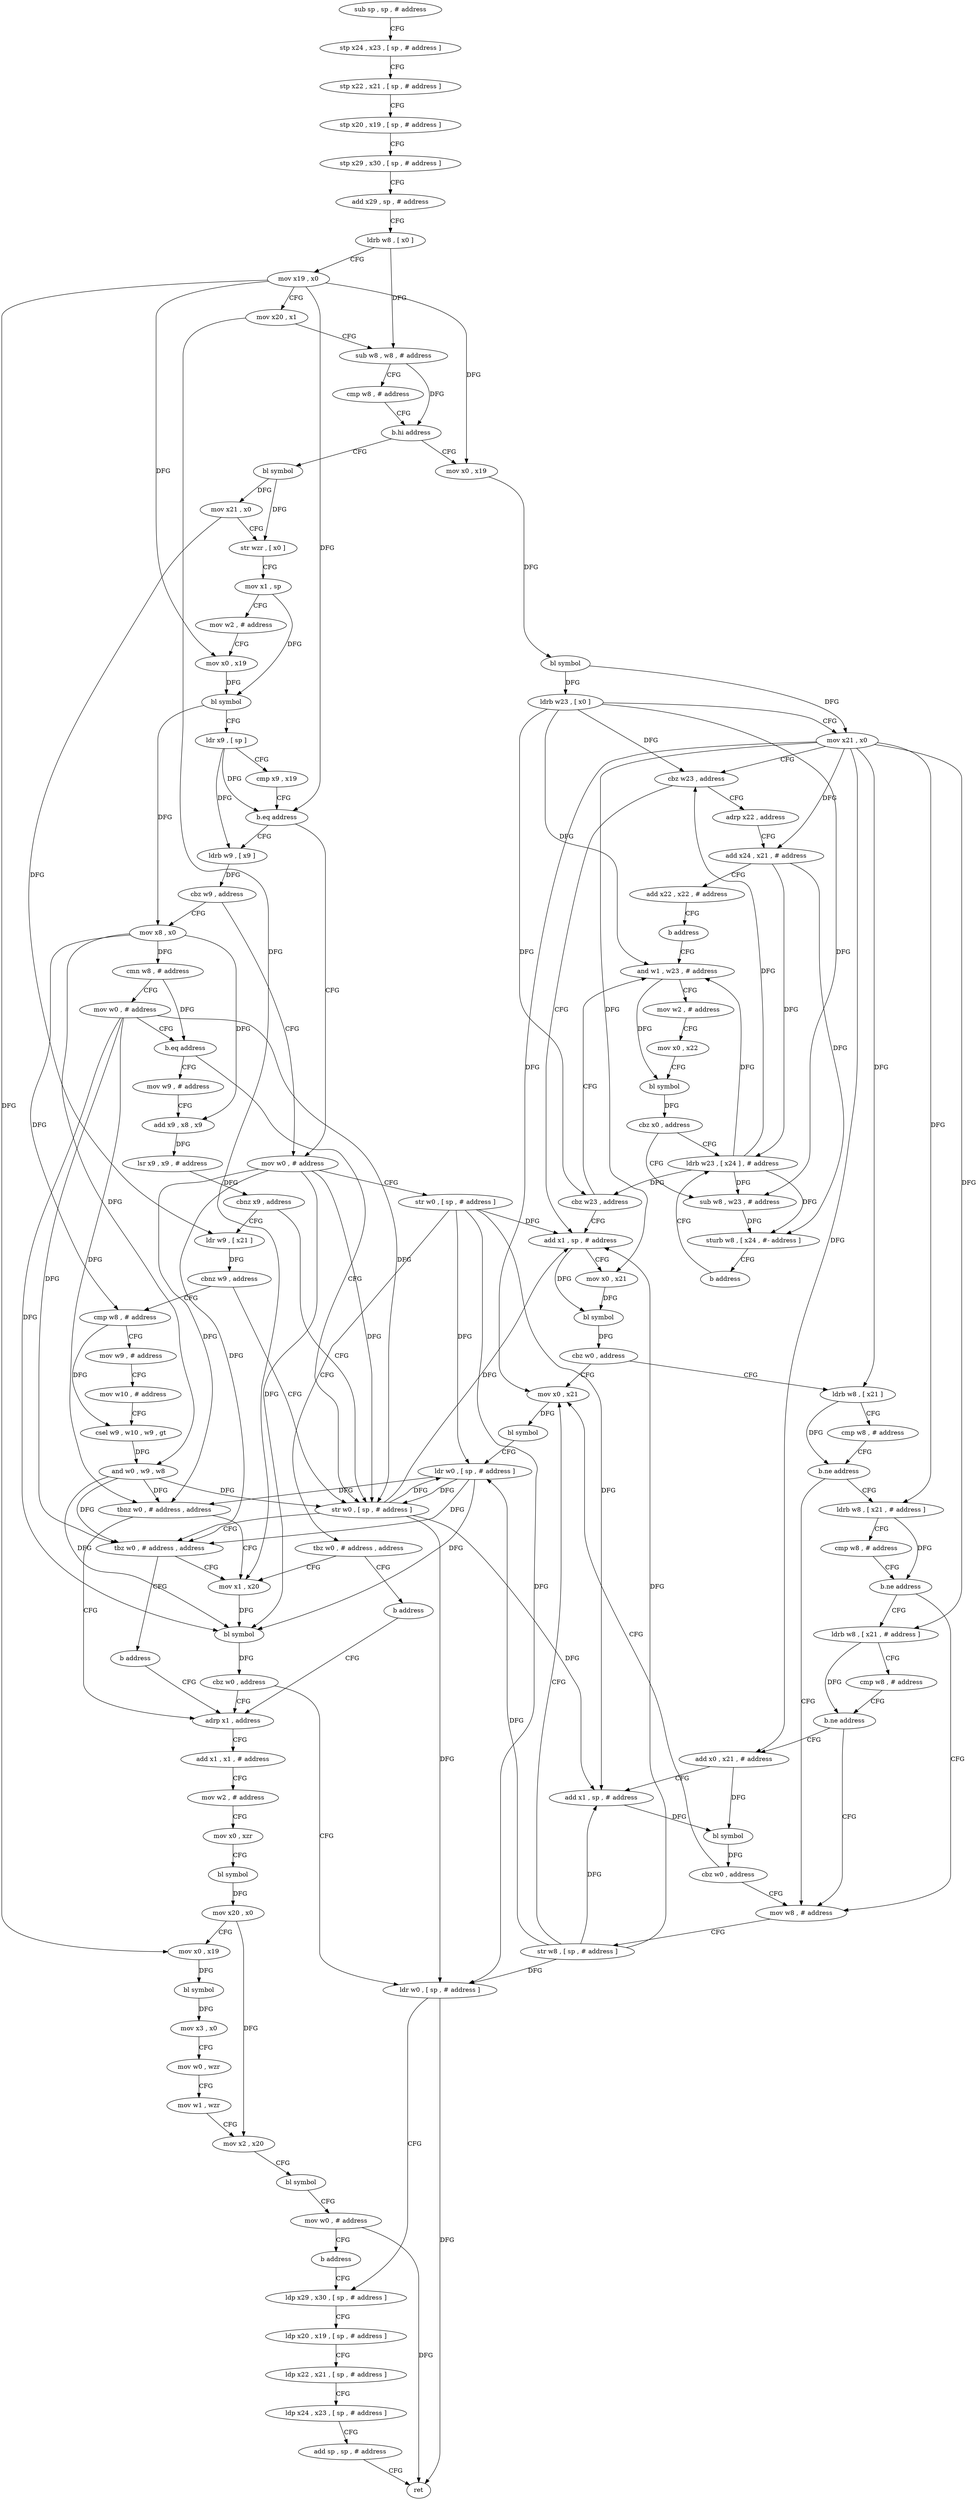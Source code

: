 digraph "func" {
"4202324" [label = "sub sp , sp , # address" ]
"4202328" [label = "stp x24 , x23 , [ sp , # address ]" ]
"4202332" [label = "stp x22 , x21 , [ sp , # address ]" ]
"4202336" [label = "stp x20 , x19 , [ sp , # address ]" ]
"4202340" [label = "stp x29 , x30 , [ sp , # address ]" ]
"4202344" [label = "add x29 , sp , # address" ]
"4202348" [label = "ldrb w8 , [ x0 ]" ]
"4202352" [label = "mov x19 , x0" ]
"4202356" [label = "mov x20 , x1" ]
"4202360" [label = "sub w8 , w8 , # address" ]
"4202364" [label = "cmp w8 , # address" ]
"4202368" [label = "b.hi address" ]
"4202436" [label = "mov x0 , x19" ]
"4202372" [label = "bl symbol" ]
"4202440" [label = "bl symbol" ]
"4202444" [label = "ldrb w23 , [ x0 ]" ]
"4202448" [label = "mov x21 , x0" ]
"4202452" [label = "cbz w23 , address" ]
"4202512" [label = "add x1 , sp , # address" ]
"4202456" [label = "adrp x22 , address" ]
"4202376" [label = "mov x21 , x0" ]
"4202380" [label = "str wzr , [ x0 ]" ]
"4202384" [label = "mov x1 , sp" ]
"4202388" [label = "mov w2 , # address" ]
"4202392" [label = "mov x0 , x19" ]
"4202396" [label = "bl symbol" ]
"4202400" [label = "ldr x9 , [ sp ]" ]
"4202404" [label = "cmp x9 , x19" ]
"4202408" [label = "b.eq address" ]
"4202420" [label = "mov w0 , # address" ]
"4202412" [label = "ldrb w9 , [ x9 ]" ]
"4202516" [label = "mov x0 , x21" ]
"4202520" [label = "bl symbol" ]
"4202524" [label = "cbz w0 , address" ]
"4202588" [label = "mov x0 , x21" ]
"4202528" [label = "ldrb w8 , [ x21 ]" ]
"4202460" [label = "add x24 , x21 , # address" ]
"4202464" [label = "add x22 , x22 , # address" ]
"4202468" [label = "b address" ]
"4202480" [label = "and w1 , w23 , # address" ]
"4202424" [label = "str w0 , [ sp , # address ]" ]
"4202428" [label = "tbz w0 , # address , address" ]
"4202604" [label = "mov x1 , x20" ]
"4202432" [label = "b address" ]
"4202416" [label = "cbz w9 , address" ]
"4202704" [label = "mov x8 , x0" ]
"4202592" [label = "bl symbol" ]
"4202596" [label = "ldr w0 , [ sp , # address ]" ]
"4202600" [label = "tbnz w0 , # address , address" ]
"4202616" [label = "adrp x1 , address" ]
"4202532" [label = "cmp w8 , # address" ]
"4202536" [label = "b.ne address" ]
"4202580" [label = "mov w8 , # address" ]
"4202540" [label = "ldrb w8 , [ x21 , # address ]" ]
"4202484" [label = "mov w2 , # address" ]
"4202488" [label = "mov x0 , x22" ]
"4202492" [label = "bl symbol" ]
"4202496" [label = "cbz x0 , address" ]
"4202472" [label = "ldrb w23 , [ x24 ] , # address" ]
"4202500" [label = "sub w8 , w23 , # address" ]
"4202608" [label = "bl symbol" ]
"4202612" [label = "cbz w0 , address" ]
"4202676" [label = "ldr w0 , [ sp , # address ]" ]
"4202708" [label = "cmn w8 , # address" ]
"4202712" [label = "mov w0 , # address" ]
"4202716" [label = "b.eq address" ]
"4202764" [label = "str w0 , [ sp , # address ]" ]
"4202720" [label = "mov w9 , # address" ]
"4202620" [label = "add x1 , x1 , # address" ]
"4202624" [label = "mov w2 , # address" ]
"4202628" [label = "mov x0 , xzr" ]
"4202632" [label = "bl symbol" ]
"4202636" [label = "mov x20 , x0" ]
"4202640" [label = "mov x0 , x19" ]
"4202644" [label = "bl symbol" ]
"4202648" [label = "mov x3 , x0" ]
"4202652" [label = "mov w0 , wzr" ]
"4202656" [label = "mov w1 , wzr" ]
"4202660" [label = "mov x2 , x20" ]
"4202664" [label = "bl symbol" ]
"4202668" [label = "mov w0 , # address" ]
"4202672" [label = "b address" ]
"4202680" [label = "ldp x29 , x30 , [ sp , # address ]" ]
"4202584" [label = "str w8 , [ sp , # address ]" ]
"4202544" [label = "cmp w8 , # address" ]
"4202548" [label = "b.ne address" ]
"4202552" [label = "ldrb w8 , [ x21 , # address ]" ]
"4202476" [label = "cbz w23 , address" ]
"4202504" [label = "sturb w8 , [ x24 , #- address ]" ]
"4202508" [label = "b address" ]
"4202768" [label = "tbz w0 , # address , address" ]
"4202772" [label = "b address" ]
"4202724" [label = "add x9 , x8 , x9" ]
"4202728" [label = "lsr x9 , x9 , # address" ]
"4202732" [label = "cbnz x9 , address" ]
"4202736" [label = "ldr w9 , [ x21 ]" ]
"4202684" [label = "ldp x20 , x19 , [ sp , # address ]" ]
"4202688" [label = "ldp x22 , x21 , [ sp , # address ]" ]
"4202692" [label = "ldp x24 , x23 , [ sp , # address ]" ]
"4202696" [label = "add sp , sp , # address" ]
"4202700" [label = "ret" ]
"4202556" [label = "cmp w8 , # address" ]
"4202560" [label = "b.ne address" ]
"4202564" [label = "add x0 , x21 , # address" ]
"4202740" [label = "cbnz w9 , address" ]
"4202744" [label = "cmp w8 , # address" ]
"4202568" [label = "add x1 , sp , # address" ]
"4202572" [label = "bl symbol" ]
"4202576" [label = "cbz w0 , address" ]
"4202748" [label = "mov w9 , # address" ]
"4202752" [label = "mov w10 , # address" ]
"4202756" [label = "csel w9 , w10 , w9 , gt" ]
"4202760" [label = "and w0 , w9 , w8" ]
"4202324" -> "4202328" [ label = "CFG" ]
"4202328" -> "4202332" [ label = "CFG" ]
"4202332" -> "4202336" [ label = "CFG" ]
"4202336" -> "4202340" [ label = "CFG" ]
"4202340" -> "4202344" [ label = "CFG" ]
"4202344" -> "4202348" [ label = "CFG" ]
"4202348" -> "4202352" [ label = "CFG" ]
"4202348" -> "4202360" [ label = "DFG" ]
"4202352" -> "4202356" [ label = "CFG" ]
"4202352" -> "4202436" [ label = "DFG" ]
"4202352" -> "4202392" [ label = "DFG" ]
"4202352" -> "4202408" [ label = "DFG" ]
"4202352" -> "4202640" [ label = "DFG" ]
"4202356" -> "4202360" [ label = "CFG" ]
"4202356" -> "4202604" [ label = "DFG" ]
"4202360" -> "4202364" [ label = "CFG" ]
"4202360" -> "4202368" [ label = "DFG" ]
"4202364" -> "4202368" [ label = "CFG" ]
"4202368" -> "4202436" [ label = "CFG" ]
"4202368" -> "4202372" [ label = "CFG" ]
"4202436" -> "4202440" [ label = "DFG" ]
"4202372" -> "4202376" [ label = "DFG" ]
"4202372" -> "4202380" [ label = "DFG" ]
"4202440" -> "4202444" [ label = "DFG" ]
"4202440" -> "4202448" [ label = "DFG" ]
"4202444" -> "4202448" [ label = "CFG" ]
"4202444" -> "4202452" [ label = "DFG" ]
"4202444" -> "4202480" [ label = "DFG" ]
"4202444" -> "4202476" [ label = "DFG" ]
"4202444" -> "4202500" [ label = "DFG" ]
"4202448" -> "4202452" [ label = "CFG" ]
"4202448" -> "4202516" [ label = "DFG" ]
"4202448" -> "4202460" [ label = "DFG" ]
"4202448" -> "4202588" [ label = "DFG" ]
"4202448" -> "4202528" [ label = "DFG" ]
"4202448" -> "4202540" [ label = "DFG" ]
"4202448" -> "4202552" [ label = "DFG" ]
"4202448" -> "4202564" [ label = "DFG" ]
"4202452" -> "4202512" [ label = "CFG" ]
"4202452" -> "4202456" [ label = "CFG" ]
"4202512" -> "4202516" [ label = "CFG" ]
"4202512" -> "4202520" [ label = "DFG" ]
"4202456" -> "4202460" [ label = "CFG" ]
"4202376" -> "4202380" [ label = "CFG" ]
"4202376" -> "4202736" [ label = "DFG" ]
"4202380" -> "4202384" [ label = "CFG" ]
"4202384" -> "4202388" [ label = "CFG" ]
"4202384" -> "4202396" [ label = "DFG" ]
"4202388" -> "4202392" [ label = "CFG" ]
"4202392" -> "4202396" [ label = "DFG" ]
"4202396" -> "4202400" [ label = "CFG" ]
"4202396" -> "4202704" [ label = "DFG" ]
"4202400" -> "4202404" [ label = "CFG" ]
"4202400" -> "4202408" [ label = "DFG" ]
"4202400" -> "4202412" [ label = "DFG" ]
"4202404" -> "4202408" [ label = "CFG" ]
"4202408" -> "4202420" [ label = "CFG" ]
"4202408" -> "4202412" [ label = "CFG" ]
"4202420" -> "4202424" [ label = "CFG" ]
"4202420" -> "4202600" [ label = "DFG" ]
"4202420" -> "4202608" [ label = "DFG" ]
"4202420" -> "4202764" [ label = "DFG" ]
"4202420" -> "4202768" [ label = "DFG" ]
"4202412" -> "4202416" [ label = "DFG" ]
"4202516" -> "4202520" [ label = "DFG" ]
"4202520" -> "4202524" [ label = "DFG" ]
"4202524" -> "4202588" [ label = "CFG" ]
"4202524" -> "4202528" [ label = "CFG" ]
"4202588" -> "4202592" [ label = "DFG" ]
"4202528" -> "4202532" [ label = "CFG" ]
"4202528" -> "4202536" [ label = "DFG" ]
"4202460" -> "4202464" [ label = "CFG" ]
"4202460" -> "4202472" [ label = "DFG" ]
"4202460" -> "4202504" [ label = "DFG" ]
"4202464" -> "4202468" [ label = "CFG" ]
"4202468" -> "4202480" [ label = "CFG" ]
"4202480" -> "4202484" [ label = "CFG" ]
"4202480" -> "4202492" [ label = "DFG" ]
"4202424" -> "4202428" [ label = "CFG" ]
"4202424" -> "4202512" [ label = "DFG" ]
"4202424" -> "4202596" [ label = "DFG" ]
"4202424" -> "4202676" [ label = "DFG" ]
"4202424" -> "4202568" [ label = "DFG" ]
"4202428" -> "4202604" [ label = "CFG" ]
"4202428" -> "4202432" [ label = "CFG" ]
"4202604" -> "4202608" [ label = "DFG" ]
"4202432" -> "4202616" [ label = "CFG" ]
"4202416" -> "4202704" [ label = "CFG" ]
"4202416" -> "4202420" [ label = "CFG" ]
"4202704" -> "4202708" [ label = "DFG" ]
"4202704" -> "4202724" [ label = "DFG" ]
"4202704" -> "4202744" [ label = "DFG" ]
"4202704" -> "4202760" [ label = "DFG" ]
"4202592" -> "4202596" [ label = "CFG" ]
"4202596" -> "4202600" [ label = "DFG" ]
"4202596" -> "4202608" [ label = "DFG" ]
"4202596" -> "4202764" [ label = "DFG" ]
"4202596" -> "4202768" [ label = "DFG" ]
"4202600" -> "4202616" [ label = "CFG" ]
"4202600" -> "4202604" [ label = "CFG" ]
"4202616" -> "4202620" [ label = "CFG" ]
"4202532" -> "4202536" [ label = "CFG" ]
"4202536" -> "4202580" [ label = "CFG" ]
"4202536" -> "4202540" [ label = "CFG" ]
"4202580" -> "4202584" [ label = "CFG" ]
"4202540" -> "4202544" [ label = "CFG" ]
"4202540" -> "4202548" [ label = "DFG" ]
"4202484" -> "4202488" [ label = "CFG" ]
"4202488" -> "4202492" [ label = "CFG" ]
"4202492" -> "4202496" [ label = "DFG" ]
"4202496" -> "4202472" [ label = "CFG" ]
"4202496" -> "4202500" [ label = "CFG" ]
"4202472" -> "4202476" [ label = "DFG" ]
"4202472" -> "4202452" [ label = "DFG" ]
"4202472" -> "4202480" [ label = "DFG" ]
"4202472" -> "4202500" [ label = "DFG" ]
"4202472" -> "4202504" [ label = "DFG" ]
"4202500" -> "4202504" [ label = "DFG" ]
"4202608" -> "4202612" [ label = "DFG" ]
"4202612" -> "4202676" [ label = "CFG" ]
"4202612" -> "4202616" [ label = "CFG" ]
"4202676" -> "4202680" [ label = "CFG" ]
"4202676" -> "4202700" [ label = "DFG" ]
"4202708" -> "4202712" [ label = "CFG" ]
"4202708" -> "4202716" [ label = "DFG" ]
"4202712" -> "4202716" [ label = "CFG" ]
"4202712" -> "4202600" [ label = "DFG" ]
"4202712" -> "4202608" [ label = "DFG" ]
"4202712" -> "4202764" [ label = "DFG" ]
"4202712" -> "4202768" [ label = "DFG" ]
"4202716" -> "4202764" [ label = "CFG" ]
"4202716" -> "4202720" [ label = "CFG" ]
"4202764" -> "4202768" [ label = "CFG" ]
"4202764" -> "4202512" [ label = "DFG" ]
"4202764" -> "4202596" [ label = "DFG" ]
"4202764" -> "4202676" [ label = "DFG" ]
"4202764" -> "4202568" [ label = "DFG" ]
"4202720" -> "4202724" [ label = "CFG" ]
"4202620" -> "4202624" [ label = "CFG" ]
"4202624" -> "4202628" [ label = "CFG" ]
"4202628" -> "4202632" [ label = "CFG" ]
"4202632" -> "4202636" [ label = "DFG" ]
"4202636" -> "4202640" [ label = "CFG" ]
"4202636" -> "4202660" [ label = "DFG" ]
"4202640" -> "4202644" [ label = "DFG" ]
"4202644" -> "4202648" [ label = "DFG" ]
"4202648" -> "4202652" [ label = "CFG" ]
"4202652" -> "4202656" [ label = "CFG" ]
"4202656" -> "4202660" [ label = "CFG" ]
"4202660" -> "4202664" [ label = "CFG" ]
"4202664" -> "4202668" [ label = "CFG" ]
"4202668" -> "4202672" [ label = "CFG" ]
"4202668" -> "4202700" [ label = "DFG" ]
"4202672" -> "4202680" [ label = "CFG" ]
"4202680" -> "4202684" [ label = "CFG" ]
"4202584" -> "4202588" [ label = "CFG" ]
"4202584" -> "4202512" [ label = "DFG" ]
"4202584" -> "4202596" [ label = "DFG" ]
"4202584" -> "4202676" [ label = "DFG" ]
"4202584" -> "4202568" [ label = "DFG" ]
"4202544" -> "4202548" [ label = "CFG" ]
"4202548" -> "4202580" [ label = "CFG" ]
"4202548" -> "4202552" [ label = "CFG" ]
"4202552" -> "4202556" [ label = "CFG" ]
"4202552" -> "4202560" [ label = "DFG" ]
"4202476" -> "4202512" [ label = "CFG" ]
"4202476" -> "4202480" [ label = "CFG" ]
"4202504" -> "4202508" [ label = "CFG" ]
"4202508" -> "4202472" [ label = "CFG" ]
"4202768" -> "4202604" [ label = "CFG" ]
"4202768" -> "4202772" [ label = "CFG" ]
"4202772" -> "4202616" [ label = "CFG" ]
"4202724" -> "4202728" [ label = "DFG" ]
"4202728" -> "4202732" [ label = "DFG" ]
"4202732" -> "4202764" [ label = "CFG" ]
"4202732" -> "4202736" [ label = "CFG" ]
"4202736" -> "4202740" [ label = "DFG" ]
"4202684" -> "4202688" [ label = "CFG" ]
"4202688" -> "4202692" [ label = "CFG" ]
"4202692" -> "4202696" [ label = "CFG" ]
"4202696" -> "4202700" [ label = "CFG" ]
"4202556" -> "4202560" [ label = "CFG" ]
"4202560" -> "4202580" [ label = "CFG" ]
"4202560" -> "4202564" [ label = "CFG" ]
"4202564" -> "4202568" [ label = "CFG" ]
"4202564" -> "4202572" [ label = "DFG" ]
"4202740" -> "4202764" [ label = "CFG" ]
"4202740" -> "4202744" [ label = "CFG" ]
"4202744" -> "4202748" [ label = "CFG" ]
"4202744" -> "4202756" [ label = "DFG" ]
"4202568" -> "4202572" [ label = "DFG" ]
"4202572" -> "4202576" [ label = "DFG" ]
"4202576" -> "4202588" [ label = "CFG" ]
"4202576" -> "4202580" [ label = "CFG" ]
"4202748" -> "4202752" [ label = "CFG" ]
"4202752" -> "4202756" [ label = "CFG" ]
"4202756" -> "4202760" [ label = "DFG" ]
"4202760" -> "4202764" [ label = "DFG" ]
"4202760" -> "4202600" [ label = "DFG" ]
"4202760" -> "4202768" [ label = "DFG" ]
"4202760" -> "4202608" [ label = "DFG" ]
}
